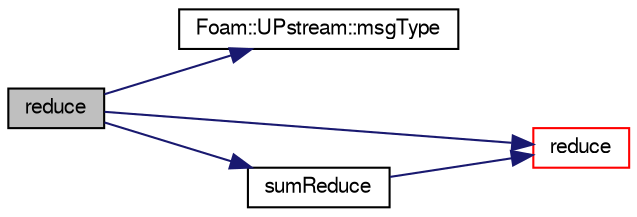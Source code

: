 digraph "reduce"
{
  bgcolor="transparent";
  edge [fontname="FreeSans",fontsize="10",labelfontname="FreeSans",labelfontsize="10"];
  node [fontname="FreeSans",fontsize="10",shape=record];
  rankdir="LR";
  Node30348 [label="reduce",height=0.2,width=0.4,color="black", fillcolor="grey75", style="filled", fontcolor="black"];
  Node30348 -> Node30349 [color="midnightblue",fontsize="10",style="solid",fontname="FreeSans"];
  Node30349 [label="Foam::UPstream::msgType",height=0.2,width=0.4,color="black",URL="$a26270.html#ae5b8fe6652f6320aa6c7f5c44b6f01b7",tooltip="Message tag of standard messages. "];
  Node30348 -> Node30350 [color="midnightblue",fontsize="10",style="solid",fontname="FreeSans"];
  Node30350 [label="reduce",height=0.2,width=0.4,color="red",URL="$a21124.html#a7ffd6af4acc2eb9ba72ee296b5ecda23"];
  Node30348 -> Node30368 [color="midnightblue",fontsize="10",style="solid",fontname="FreeSans"];
  Node30368 [label="sumReduce",height=0.2,width=0.4,color="black",URL="$a21124.html#af8f70664d4fba9af21b38ce1e5c2b97b"];
  Node30368 -> Node30350 [color="midnightblue",fontsize="10",style="solid",fontname="FreeSans"];
}
